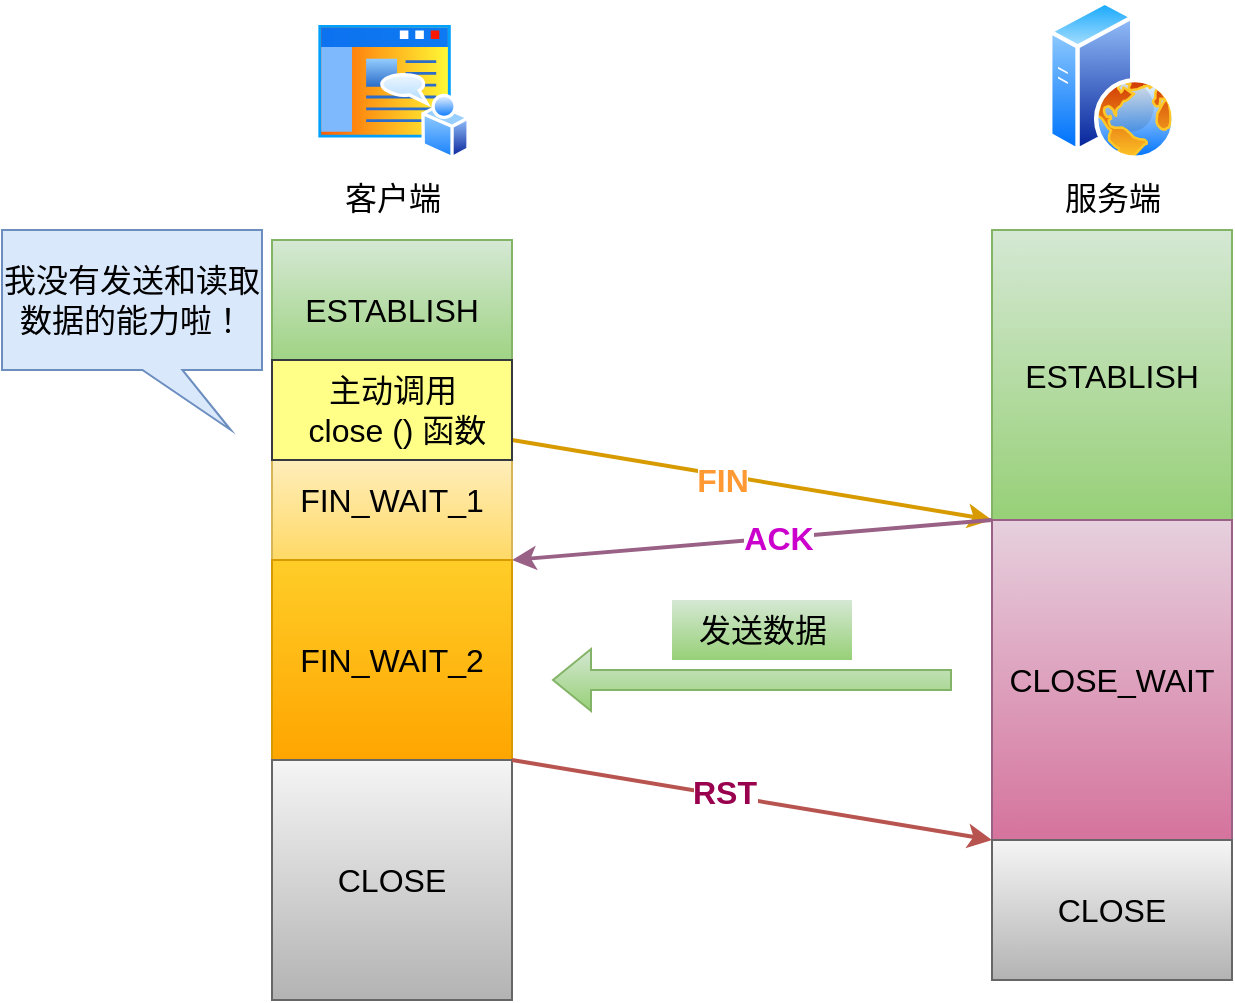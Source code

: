 <mxfile version="20.2.7" type="github">
  <diagram id="-y2oDi7dRCR97qEJf1n4" name="第 1 页">
    <mxGraphModel dx="1563" dy="798" grid="1" gridSize="10" guides="1" tooltips="1" connect="1" arrows="1" fold="1" page="1" pageScale="1" pageWidth="827" pageHeight="1169" math="0" shadow="0">
      <root>
        <mxCell id="0" />
        <mxCell id="1" parent="0" />
        <mxCell id="7GPz_mKKXDX6CwlmA-4s-2" value="ESTABLISH" style="rounded=0;whiteSpace=wrap;html=1;fontSize=16;fillColor=#d5e8d4;strokeColor=#82b366;gradientColor=#97d077;" vertex="1" parent="1">
          <mxGeometry x="120" y="180" width="120" height="70" as="geometry" />
        </mxCell>
        <mxCell id="7GPz_mKKXDX6CwlmA-4s-3" value="客户端" style="aspect=fixed;perimeter=ellipsePerimeter;html=1;align=center;shadow=0;dashed=0;spacingTop=3;image;image=img/lib/active_directory/home_page.svg;fontSize=16;" vertex="1" parent="1">
          <mxGeometry x="141.11" y="70" width="77.78" height="70" as="geometry" />
        </mxCell>
        <mxCell id="7GPz_mKKXDX6CwlmA-4s-4" value="服务端" style="aspect=fixed;perimeter=ellipsePerimeter;html=1;align=center;shadow=0;dashed=0;spacingTop=3;image;image=img/lib/active_directory/web_server.svg;fontSize=16;" vertex="1" parent="1">
          <mxGeometry x="508" y="60" width="64" height="80" as="geometry" />
        </mxCell>
        <mxCell id="7GPz_mKKXDX6CwlmA-4s-5" value="ESTABLISH" style="rounded=0;whiteSpace=wrap;html=1;fontSize=16;fillColor=#d5e8d4;strokeColor=#82b366;gradientColor=#97d077;" vertex="1" parent="1">
          <mxGeometry x="480" y="175" width="120" height="145" as="geometry" />
        </mxCell>
        <mxCell id="7GPz_mKKXDX6CwlmA-4s-6" value="FIN_WAIT_1" style="rounded=0;whiteSpace=wrap;html=1;fontSize=16;fillColor=#fff2cc;strokeColor=#d6b656;gradientColor=#ffd966;" vertex="1" parent="1">
          <mxGeometry x="120" y="280" width="120" height="60" as="geometry" />
        </mxCell>
        <mxCell id="7GPz_mKKXDX6CwlmA-4s-7" value="&lt;b style=&quot;color: rgb(255, 153, 51); font-size: 16px;&quot;&gt;FIN&lt;/b&gt;" style="rounded=0;orthogonalLoop=1;jettySize=auto;html=1;fontSize=16;exitX=1;exitY=0;exitDx=0;exitDy=0;fillColor=#ffcd28;gradientColor=#ffa500;strokeColor=#d79b00;strokeWidth=2;entryX=0;entryY=0;entryDx=0;entryDy=0;" edge="1" parent="1" target="7GPz_mKKXDX6CwlmA-4s-8">
          <mxGeometry x="-0.12" y="-2" relative="1" as="geometry">
            <mxPoint x="550" y="280" as="targetPoint" />
            <mxPoint as="offset" />
            <mxPoint x="240" y="280" as="sourcePoint" />
          </mxGeometry>
        </mxCell>
        <mxCell id="7GPz_mKKXDX6CwlmA-4s-8" value="CLOSE_WAIT" style="rounded=0;whiteSpace=wrap;html=1;fontSize=16;fillColor=#e6d0de;strokeColor=#996185;gradientColor=#d5739d;" vertex="1" parent="1">
          <mxGeometry x="480" y="320" width="120" height="160" as="geometry" />
        </mxCell>
        <mxCell id="7GPz_mKKXDX6CwlmA-4s-9" value="&lt;b style=&quot;font-size: 16px;&quot;&gt;&lt;font color=&quot;#cc00cc&quot;&gt;ACK&lt;br&gt;&lt;/font&gt;&lt;/b&gt;" style="rounded=0;orthogonalLoop=1;jettySize=auto;html=1;fontSize=16;fillColor=#e6d0de;gradientColor=#d5739d;strokeColor=#996185;strokeWidth=2;entryX=1;entryY=1;entryDx=0;entryDy=0;exitX=0;exitY=0;exitDx=0;exitDy=0;" edge="1" parent="1" target="7GPz_mKKXDX6CwlmA-4s-6" source="7GPz_mKKXDX6CwlmA-4s-8">
          <mxGeometry x="-0.106" relative="1" as="geometry">
            <mxPoint x="250" y="340" as="targetPoint" />
            <mxPoint as="offset" />
            <mxPoint x="550" y="340" as="sourcePoint" />
          </mxGeometry>
        </mxCell>
        <mxCell id="7GPz_mKKXDX6CwlmA-4s-10" value="FIN_WAIT_2" style="rounded=0;whiteSpace=wrap;html=1;fontSize=16;fillColor=#ffcd28;strokeColor=#d79b00;gradientColor=#ffa500;" vertex="1" parent="1">
          <mxGeometry x="120" y="340" width="120" height="100" as="geometry" />
        </mxCell>
        <mxCell id="7GPz_mKKXDX6CwlmA-4s-11" value="CLOSE" style="rounded=0;whiteSpace=wrap;html=1;fontSize=16;fillColor=#f5f5f5;strokeColor=#666666;gradientColor=#b3b3b3;" vertex="1" parent="1">
          <mxGeometry x="120" y="440" width="120" height="120" as="geometry" />
        </mxCell>
        <mxCell id="7GPz_mKKXDX6CwlmA-4s-15" value="&lt;b style=&quot;font-size: 16px;&quot;&gt;&lt;font color=&quot;#99004d&quot;&gt;RST&lt;br&gt;&lt;/font&gt;&lt;/b&gt;" style="rounded=0;orthogonalLoop=1;jettySize=auto;html=1;fontSize=16;exitX=1;exitY=1;exitDx=0;exitDy=0;fillColor=#f8cecc;gradientColor=#ea6b66;strokeColor=#b85450;strokeWidth=2;entryX=0;entryY=1;entryDx=0;entryDy=0;" edge="1" parent="1" target="7GPz_mKKXDX6CwlmA-4s-8" source="7GPz_mKKXDX6CwlmA-4s-10">
          <mxGeometry x="-0.116" y="2" relative="1" as="geometry">
            <mxPoint x="550" y="500" as="targetPoint" />
            <mxPoint as="offset" />
            <mxPoint x="240" y="500" as="sourcePoint" />
          </mxGeometry>
        </mxCell>
        <mxCell id="7GPz_mKKXDX6CwlmA-4s-16" value="CLOSE" style="rounded=0;whiteSpace=wrap;html=1;fontSize=16;fillColor=#f5f5f5;strokeColor=#666666;gradientColor=#b3b3b3;" vertex="1" parent="1">
          <mxGeometry x="480" y="480" width="120" height="70" as="geometry" />
        </mxCell>
        <mxCell id="7GPz_mKKXDX6CwlmA-4s-19" value="主动调用&lt;br&gt;&amp;nbsp;close () 函数" style="text;html=1;align=center;verticalAlign=middle;resizable=0;points=[];autosize=1;strokeColor=#36393d;fillColor=#ffff88;fontSize=16;" vertex="1" parent="1">
          <mxGeometry x="120" y="240" width="120" height="50" as="geometry" />
        </mxCell>
        <mxCell id="7GPz_mKKXDX6CwlmA-4s-24" value="我没有发送和读取数据的能力啦！" style="shape=callout;whiteSpace=wrap;html=1;perimeter=calloutPerimeter;fillColor=#dae8fc;strokeColor=#6c8ebf;size=30;position=0.54;base=20;position2=0.88;fontSize=16;" vertex="1" parent="1">
          <mxGeometry x="-15" y="175" width="130" height="100" as="geometry" />
        </mxCell>
        <mxCell id="7GPz_mKKXDX6CwlmA-4s-25" value="" style="shape=flexArrow;endArrow=classic;html=1;rounded=0;fontSize=16;fillColor=#d5e8d4;strokeColor=#82b366;gradientColor=#97d077;" edge="1" parent="1">
          <mxGeometry width="50" height="50" relative="1" as="geometry">
            <mxPoint x="460" y="400" as="sourcePoint" />
            <mxPoint x="260" y="400" as="targetPoint" />
          </mxGeometry>
        </mxCell>
        <mxCell id="7GPz_mKKXDX6CwlmA-4s-26" value="发送数据" style="text;html=1;align=center;verticalAlign=middle;resizable=0;points=[];autosize=1;strokeColor=none;fillColor=#d5e8d4;fontSize=16;gradientColor=#97d077;" vertex="1" parent="1">
          <mxGeometry x="320" y="360" width="90" height="30" as="geometry" />
        </mxCell>
      </root>
    </mxGraphModel>
  </diagram>
</mxfile>

